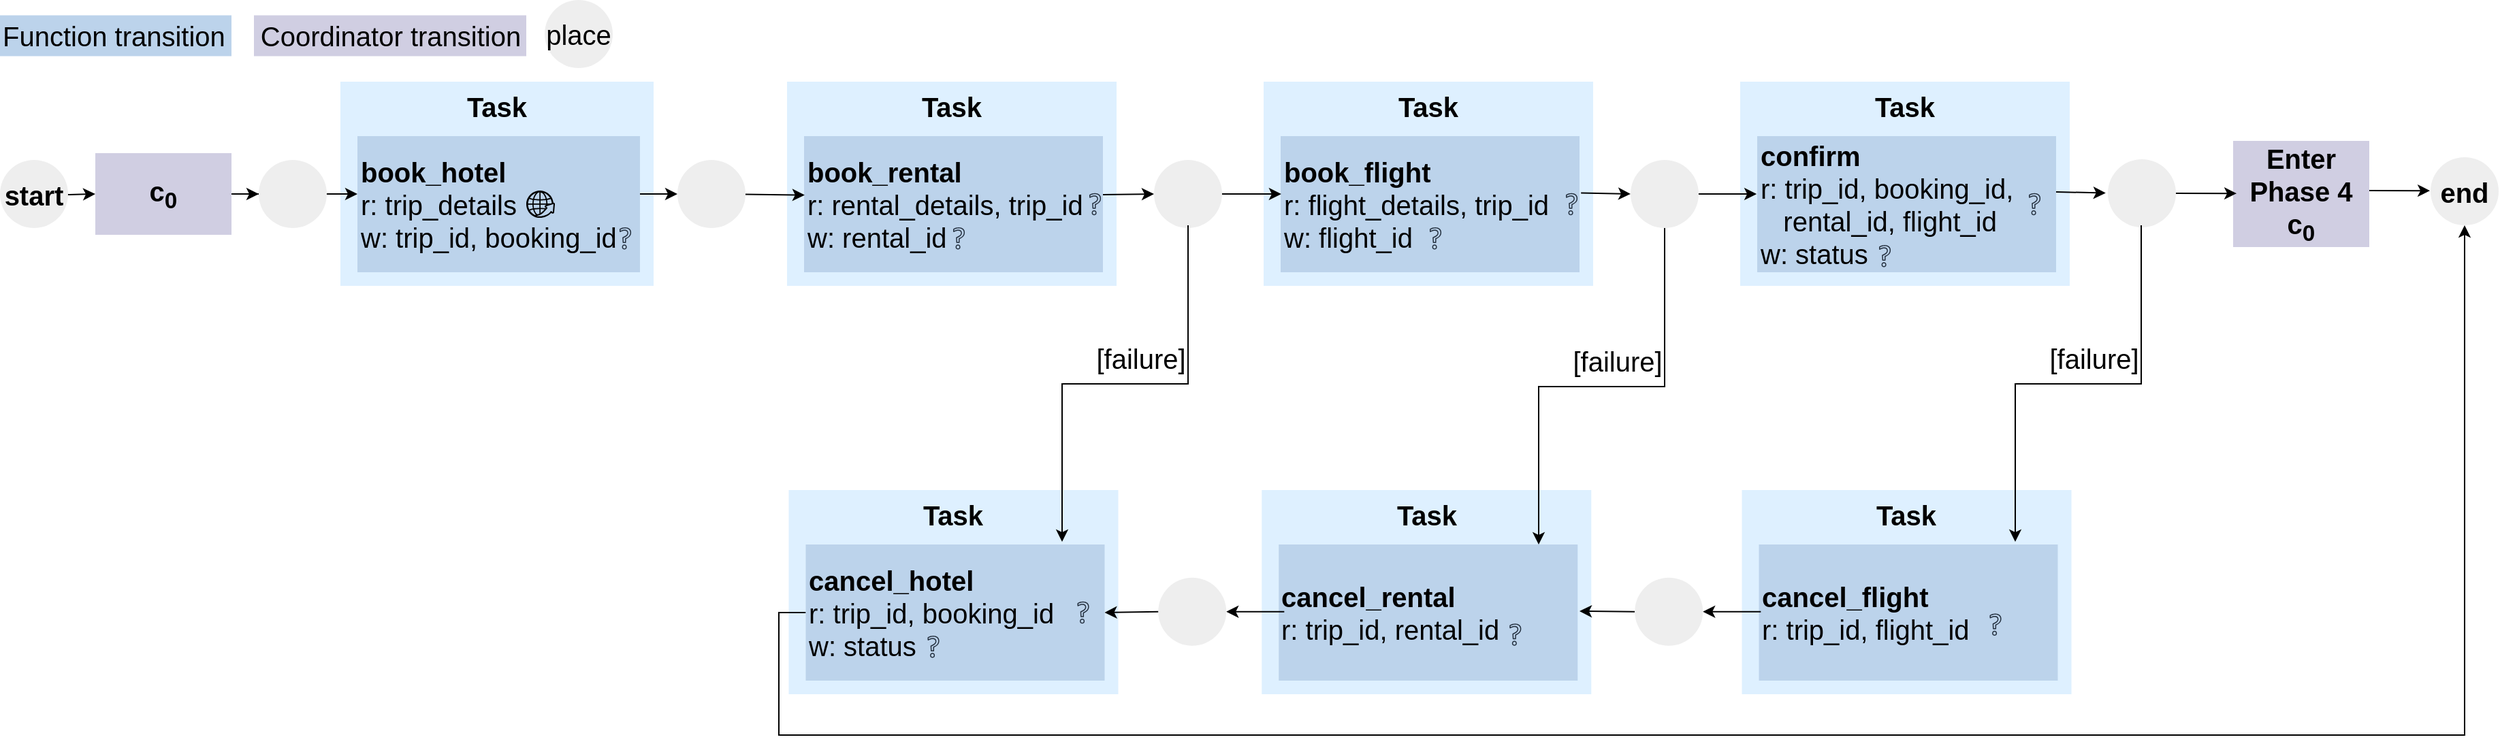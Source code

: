 <mxfile version="15.4.0" type="device"><diagram id="yiRDfCdH8cYX3cv1Tssn" name="Page-1"><mxGraphModel dx="2418" dy="960" grid="1" gridSize="10" guides="1" tooltips="1" connect="1" arrows="1" fold="1" page="1" pageScale="1" pageWidth="827" pageHeight="1169" math="0" shadow="0"><root><mxCell id="0"/><mxCell id="1" parent="0"/><mxCell id="hJnlzsFjaQU5ausYhyBK-1" value="&lt;b&gt;Task&lt;/b&gt;" style="rounded=0;whiteSpace=wrap;html=1;fontSize=20;align=center;verticalAlign=top;strokeColor=none;fillColor=#DEF0FF;" parent="1" vertex="1"><mxGeometry x="-270" y="330" width="230" height="150" as="geometry"/></mxCell><mxCell id="RQtrrZ3ROyKTZi_biovk-3" style="edgeStyle=orthogonalEdgeStyle;rounded=0;orthogonalLoop=1;jettySize=auto;html=1;entryX=0;entryY=0.5;entryDx=0;entryDy=0;fontSize=20;" parent="1" target="RQtrrZ3ROyKTZi_biovk-2" edge="1"><mxGeometry relative="1" as="geometry"><mxPoint x="-490" y="412.5" as="sourcePoint"/></mxGeometry></mxCell><mxCell id="RQtrrZ3ROyKTZi_biovk-6" style="edgeStyle=orthogonalEdgeStyle;rounded=0;orthogonalLoop=1;jettySize=auto;html=1;entryX=0;entryY=0.5;entryDx=0;entryDy=0;fontSize=20;" parent="1" source="RQtrrZ3ROyKTZi_biovk-2" target="iMvOnQ8N4D5ylPpda1Gn-2" edge="1"><mxGeometry relative="1" as="geometry"><mxPoint x="-360" y="412.5" as="targetPoint"/></mxGeometry></mxCell><mxCell id="RQtrrZ3ROyKTZi_biovk-2" value="c&lt;sub&gt;0&lt;/sub&gt;" style="rounded=0;whiteSpace=wrap;html=1;fontSize=20;fillColor=#d0cee2;strokeColor=none;fontStyle=1" parent="1" vertex="1"><mxGeometry x="-450" y="382.5" width="100" height="60" as="geometry"/></mxCell><mxCell id="RQtrrZ3ROyKTZi_biovk-8" style="edgeStyle=orthogonalEdgeStyle;rounded=0;orthogonalLoop=1;jettySize=auto;html=1;entryX=0;entryY=0.5;entryDx=0;entryDy=0;fontSize=20;" parent="1" edge="1"><mxGeometry relative="1" as="geometry"><mxPoint x="-257.5" y="412.5" as="targetPoint"/><mxPoint x="-300" y="412.5" as="sourcePoint"/></mxGeometry></mxCell><mxCell id="FjUiIToW6S3Nz0YTUFFR-51" style="edgeStyle=none;rounded=0;orthogonalLoop=1;jettySize=auto;html=1;exitX=1;exitY=0.5;exitDx=0;exitDy=0;entryX=0;entryY=0.5;entryDx=0;entryDy=0;fontSize=20;" parent="1" edge="1" target="iMvOnQ8N4D5ylPpda1Gn-4"><mxGeometry relative="1" as="geometry"><mxPoint x="-32.5" y="360" as="targetPoint"/><mxPoint x="-50" y="412.5" as="sourcePoint"/></mxGeometry></mxCell><mxCell id="CbNxi4T1dEzjD8uQ3He0-1" value="&lt;b&gt;book_hotel&lt;br&gt;&lt;/b&gt;r: trip_details&lt;br&gt;w: trip_id, booking_id" style="rounded=0;whiteSpace=wrap;html=1;fontSize=20;align=left;fillColor=#BCD3EB;strokeColor=none;" parent="1" vertex="1"><mxGeometry x="-257.5" y="370" width="207.5" height="100" as="geometry"/></mxCell><mxCell id="FjUiIToW6S3Nz0YTUFFR-16" value="" style="sketch=0;outlineConnect=0;fontColor=#232F3E;gradientColor=none;fillColor=#232F3E;strokeColor=none;dashed=0;verticalLabelPosition=bottom;verticalAlign=top;align=center;html=1;fontSize=12;fontStyle=0;aspect=fixed;pointerEvents=1;shape=mxgraph.aws4.question;" parent="1" vertex="1"><mxGeometry x="-65" y="437" width="8.54" height="16.25" as="geometry"/></mxCell><mxCell id="iMvOnQ8N4D5ylPpda1Gn-1" value="start" style="ellipse;whiteSpace=wrap;html=1;aspect=fixed;fontSize=20;fontStyle=1;fillColor=#eeeeee;strokeColor=none;" parent="1" vertex="1"><mxGeometry x="-520" y="387.5" width="50" height="50" as="geometry"/></mxCell><mxCell id="iMvOnQ8N4D5ylPpda1Gn-2" value="" style="ellipse;whiteSpace=wrap;html=1;aspect=fixed;fontSize=20;fontStyle=1;fillColor=#eeeeee;strokeColor=none;" parent="1" vertex="1"><mxGeometry x="-330" y="387.5" width="50" height="50" as="geometry"/></mxCell><mxCell id="25ldnDzPF8gZ6VHMZ7uv-1" value="Function transition" style="rounded=0;whiteSpace=wrap;html=1;fontSize=20;align=left;fillColor=#BCD3EB;strokeColor=none;" parent="1" vertex="1"><mxGeometry x="-520" y="281.25" width="170" height="30" as="geometry"/></mxCell><mxCell id="25ldnDzPF8gZ6VHMZ7uv-2" value="&lt;span style=&quot;font-weight: normal&quot;&gt;Coordinator transition&lt;/span&gt;" style="rounded=0;whiteSpace=wrap;html=1;fontSize=20;fillColor=#d0cee2;strokeColor=none;fontStyle=1" parent="1" vertex="1"><mxGeometry x="-333.5" y="281.25" width="200" height="30" as="geometry"/></mxCell><mxCell id="25ldnDzPF8gZ6VHMZ7uv-3" value="&lt;span style=&quot;font-weight: normal&quot;&gt;place&lt;/span&gt;" style="ellipse;whiteSpace=wrap;html=1;aspect=fixed;fontSize=20;fontStyle=1;fillColor=#eeeeee;strokeColor=none;" parent="1" vertex="1"><mxGeometry x="-120" y="270" width="50" height="50" as="geometry"/></mxCell><mxCell id="-YWQjKllagBawQViLsOK-1" value="" style="sketch=0;html=1;aspect=fixed;strokeColor=none;shadow=0;align=center;verticalAlign=top;fillColor=#000000;shape=mxgraph.gcp2.globe_world" vertex="1" parent="1"><mxGeometry x="-133.5" y="410" width="21.05" height="20" as="geometry"/></mxCell><mxCell id="-YWQjKllagBawQViLsOK-2" value="&lt;b&gt;Task&lt;/b&gt;" style="rounded=0;whiteSpace=wrap;html=1;fontSize=20;align=center;verticalAlign=top;strokeColor=none;fillColor=#DEF0FF;" vertex="1" parent="1"><mxGeometry x="58" y="330" width="242" height="150" as="geometry"/></mxCell><mxCell id="-YWQjKllagBawQViLsOK-3" value="&lt;b&gt;book_rental&lt;br&gt;&lt;/b&gt;r: rental_details, trip_id&lt;br&gt;w: rental_id" style="rounded=0;whiteSpace=wrap;html=1;fontSize=20;align=left;fillColor=#BCD3EB;strokeColor=none;" vertex="1" parent="1"><mxGeometry x="70.5" y="370" width="219.5" height="100" as="geometry"/></mxCell><mxCell id="-YWQjKllagBawQViLsOK-4" value="" style="sketch=0;outlineConnect=0;fontColor=#232F3E;gradientColor=none;fillColor=#232F3E;strokeColor=none;dashed=0;verticalLabelPosition=bottom;verticalAlign=top;align=center;html=1;fontSize=12;fontStyle=0;aspect=fixed;pointerEvents=1;shape=mxgraph.aws4.question;" vertex="1" parent="1"><mxGeometry x="180" y="437" width="8.54" height="16.25" as="geometry"/></mxCell><mxCell id="-YWQjKllagBawQViLsOK-6" value="" style="sketch=0;outlineConnect=0;fontColor=#232F3E;gradientColor=none;fillColor=#232F3E;strokeColor=none;dashed=0;verticalLabelPosition=bottom;verticalAlign=top;align=center;html=1;fontSize=12;fontStyle=0;aspect=fixed;pointerEvents=1;shape=mxgraph.aws4.question;" vertex="1" parent="1"><mxGeometry x="280" y="411.88" width="8.54" height="16.25" as="geometry"/></mxCell><mxCell id="-YWQjKllagBawQViLsOK-7" style="edgeStyle=none;rounded=0;orthogonalLoop=1;jettySize=auto;html=1;entryX=0;entryY=0.5;entryDx=0;entryDy=0;fontSize=20;" edge="1" parent="1" target="-YWQjKllagBawQViLsOK-9"><mxGeometry relative="1" as="geometry"><mxPoint x="317.5" y="360" as="targetPoint"/><mxPoint x="290" y="413" as="sourcePoint"/></mxGeometry></mxCell><mxCell id="-YWQjKllagBawQViLsOK-10" value="&lt;b&gt;Task&lt;/b&gt;" style="rounded=0;whiteSpace=wrap;html=1;fontSize=20;align=center;verticalAlign=top;strokeColor=none;fillColor=#DEF0FF;" vertex="1" parent="1"><mxGeometry x="408" y="330" width="242" height="150" as="geometry"/></mxCell><mxCell id="-YWQjKllagBawQViLsOK-11" value="&lt;b&gt;book_flight&lt;br&gt;&lt;/b&gt;r: flight_details, trip_id&lt;br&gt;w: flight_id" style="rounded=0;whiteSpace=wrap;html=1;fontSize=20;align=left;fillColor=#BCD3EB;strokeColor=none;" vertex="1" parent="1"><mxGeometry x="420.5" y="370" width="219.5" height="100" as="geometry"/></mxCell><mxCell id="-YWQjKllagBawQViLsOK-12" value="" style="sketch=0;outlineConnect=0;fontColor=#232F3E;gradientColor=none;fillColor=#232F3E;strokeColor=none;dashed=0;verticalLabelPosition=bottom;verticalAlign=top;align=center;html=1;fontSize=12;fontStyle=0;aspect=fixed;pointerEvents=1;shape=mxgraph.aws4.question;" vertex="1" parent="1"><mxGeometry x="530" y="437" width="8.54" height="16.25" as="geometry"/></mxCell><mxCell id="-YWQjKllagBawQViLsOK-13" value="" style="sketch=0;outlineConnect=0;fontColor=#232F3E;gradientColor=none;fillColor=#232F3E;strokeColor=none;dashed=0;verticalLabelPosition=bottom;verticalAlign=top;align=center;html=1;fontSize=12;fontStyle=0;aspect=fixed;pointerEvents=1;shape=mxgraph.aws4.question;" vertex="1" parent="1"><mxGeometry x="630" y="411.88" width="8.54" height="16.25" as="geometry"/></mxCell><mxCell id="-YWQjKllagBawQViLsOK-15" style="edgeStyle=none;rounded=0;orthogonalLoop=1;jettySize=auto;html=1;exitX=1.005;exitY=0.417;exitDx=0;exitDy=0;entryX=0;entryY=0.5;entryDx=0;entryDy=0;fontSize=20;exitPerimeter=0;" edge="1" parent="1" target="-YWQjKllagBawQViLsOK-17" source="-YWQjKllagBawQViLsOK-11"><mxGeometry relative="1" as="geometry"><mxPoint x="667.5" y="360" as="targetPoint"/><mxPoint x="650" y="412.5" as="sourcePoint"/></mxGeometry></mxCell><mxCell id="-YWQjKllagBawQViLsOK-18" value="&lt;b&gt;Task&lt;/b&gt;" style="rounded=0;whiteSpace=wrap;html=1;fontSize=20;align=center;verticalAlign=top;strokeColor=none;fillColor=#DEF0FF;" vertex="1" parent="1"><mxGeometry x="758" y="330" width="242" height="150" as="geometry"/></mxCell><mxCell id="-YWQjKllagBawQViLsOK-19" value="&lt;b&gt;confirm&lt;br&gt;&lt;/b&gt;r: trip_id, booking_id,&lt;br&gt;&amp;nbsp; &amp;nbsp;rental_id, flight_id&lt;br&gt;w: status" style="rounded=0;whiteSpace=wrap;html=1;fontSize=20;align=left;fillColor=#BCD3EB;strokeColor=none;" vertex="1" parent="1"><mxGeometry x="770.5" y="370" width="219.5" height="100" as="geometry"/></mxCell><mxCell id="-YWQjKllagBawQViLsOK-20" value="" style="sketch=0;outlineConnect=0;fontColor=#232F3E;gradientColor=none;fillColor=#232F3E;strokeColor=none;dashed=0;verticalLabelPosition=bottom;verticalAlign=top;align=center;html=1;fontSize=12;fontStyle=0;aspect=fixed;pointerEvents=1;shape=mxgraph.aws4.question;" vertex="1" parent="1"><mxGeometry x="860" y="450" width="8.54" height="16.25" as="geometry"/></mxCell><mxCell id="-YWQjKllagBawQViLsOK-21" value="" style="sketch=0;outlineConnect=0;fontColor=#232F3E;gradientColor=none;fillColor=#232F3E;strokeColor=none;dashed=0;verticalLabelPosition=bottom;verticalAlign=top;align=center;html=1;fontSize=12;fontStyle=0;aspect=fixed;pointerEvents=1;shape=mxgraph.aws4.question;" vertex="1" parent="1"><mxGeometry x="970" y="411.88" width="8.54" height="16.25" as="geometry"/></mxCell><mxCell id="-YWQjKllagBawQViLsOK-23" style="edgeStyle=none;rounded=0;orthogonalLoop=1;jettySize=auto;html=1;exitX=1.005;exitY=0.417;exitDx=0;exitDy=0;entryX=0;entryY=0.5;entryDx=0;entryDy=0;fontSize=20;exitPerimeter=0;" edge="1" parent="1"><mxGeometry relative="1" as="geometry"><mxPoint x="1026.4" y="411.8" as="targetPoint"/><mxPoint x="989.998" y="411.0" as="sourcePoint"/></mxGeometry></mxCell><mxCell id="-YWQjKllagBawQViLsOK-16" style="edgeStyle=none;rounded=0;orthogonalLoop=1;jettySize=auto;html=1;exitX=1;exitY=0.5;exitDx=0;exitDy=0;entryX=-0.002;entryY=0.425;entryDx=0;entryDy=0;fontSize=20;entryPerimeter=0;" edge="1" parent="1" target="-YWQjKllagBawQViLsOK-19"><mxGeometry relative="1" as="geometry"><mxPoint x="707.5" y="412.5" as="sourcePoint"/><mxPoint x="757.5" y="412.5" as="targetPoint"/></mxGeometry></mxCell><mxCell id="-YWQjKllagBawQViLsOK-17" value="" style="ellipse;whiteSpace=wrap;html=1;aspect=fixed;fontSize=20;fontStyle=1;fillColor=#eeeeee;strokeColor=none;" vertex="1" parent="1"><mxGeometry x="677.5" y="387.5" width="50" height="50" as="geometry"/></mxCell><mxCell id="-YWQjKllagBawQViLsOK-8" style="edgeStyle=none;rounded=0;orthogonalLoop=1;jettySize=auto;html=1;exitX=1;exitY=0.5;exitDx=0;exitDy=0;entryX=0.002;entryY=0.425;entryDx=0;entryDy=0;fontSize=20;entryPerimeter=0;" edge="1" parent="1" target="-YWQjKllagBawQViLsOK-11"><mxGeometry relative="1" as="geometry"><mxPoint x="357.5" y="412.5" as="sourcePoint"/><mxPoint x="407.5" y="412.5" as="targetPoint"/></mxGeometry></mxCell><mxCell id="-YWQjKllagBawQViLsOK-9" value="" style="ellipse;whiteSpace=wrap;html=1;aspect=fixed;fontSize=20;fontStyle=1;fillColor=#eeeeee;strokeColor=none;" vertex="1" parent="1"><mxGeometry x="327.5" y="387.5" width="50" height="50" as="geometry"/></mxCell><mxCell id="FjUiIToW6S3Nz0YTUFFR-18" style="edgeStyle=none;rounded=0;orthogonalLoop=1;jettySize=auto;html=1;exitX=1;exitY=0.5;exitDx=0;exitDy=0;entryX=0.002;entryY=0.433;entryDx=0;entryDy=0;fontSize=20;entryPerimeter=0;" parent="1" edge="1" target="-YWQjKllagBawQViLsOK-3"><mxGeometry relative="1" as="geometry"><mxPoint x="7.5" y="412.5" as="sourcePoint"/><mxPoint x="57.5" y="412.5" as="targetPoint"/></mxGeometry></mxCell><mxCell id="iMvOnQ8N4D5ylPpda1Gn-4" value="" style="ellipse;whiteSpace=wrap;html=1;aspect=fixed;fontSize=20;fontStyle=1;fillColor=#eeeeee;strokeColor=none;" parent="1" vertex="1"><mxGeometry x="-22.5" y="387.5" width="50" height="50" as="geometry"/></mxCell><mxCell id="-YWQjKllagBawQViLsOK-28" value="&lt;b&gt;Task&lt;/b&gt;" style="rounded=0;whiteSpace=wrap;html=1;fontSize=20;align=center;verticalAlign=top;strokeColor=none;fillColor=#DEF0FF;" vertex="1" parent="1"><mxGeometry x="406.63" y="630" width="242" height="150" as="geometry"/></mxCell><mxCell id="-YWQjKllagBawQViLsOK-29" value="&lt;b&gt;cancel_rental&lt;br&gt;&lt;/b&gt;r: trip_id, rental_id" style="rounded=0;whiteSpace=wrap;html=1;fontSize=20;align=left;fillColor=#BCD3EB;strokeColor=none;" vertex="1" parent="1"><mxGeometry x="419.13" y="670" width="219.5" height="100" as="geometry"/></mxCell><mxCell id="-YWQjKllagBawQViLsOK-31" value="" style="sketch=0;outlineConnect=0;fontColor=#232F3E;gradientColor=none;fillColor=#232F3E;strokeColor=none;dashed=0;verticalLabelPosition=bottom;verticalAlign=top;align=center;html=1;fontSize=12;fontStyle=0;aspect=fixed;pointerEvents=1;shape=mxgraph.aws4.question;" vertex="1" parent="1"><mxGeometry x="588.63" y="728.12" width="8.54" height="16.25" as="geometry"/></mxCell><mxCell id="-YWQjKllagBawQViLsOK-38" style="edgeStyle=none;rounded=0;orthogonalLoop=1;jettySize=auto;html=1;entryX=0;entryY=0.5;entryDx=0;entryDy=0;fontSize=20;startArrow=classic;startFill=1;endArrow=none;endFill=0;" edge="1" parent="1" target="-YWQjKllagBawQViLsOK-40"><mxGeometry relative="1" as="geometry"><mxPoint x="670.6" y="666.87" as="targetPoint"/><mxPoint x="640" y="719" as="sourcePoint"/></mxGeometry></mxCell><mxCell id="-YWQjKllagBawQViLsOK-40" value="" style="ellipse;whiteSpace=wrap;html=1;aspect=fixed;fontSize=20;fontStyle=1;fillColor=#eeeeee;strokeColor=none;" vertex="1" parent="1"><mxGeometry x="680.6" y="694.37" width="50" height="50" as="geometry"/></mxCell><mxCell id="-YWQjKllagBawQViLsOK-43" style="edgeStyle=none;rounded=0;orthogonalLoop=1;jettySize=auto;html=1;exitX=1;exitY=0.5;exitDx=0;exitDy=0;entryX=-0.002;entryY=0.425;entryDx=0;entryDy=0;fontSize=20;entryPerimeter=0;startArrow=classic;startFill=1;endArrow=none;endFill=0;" edge="1" parent="1" source="-YWQjKllagBawQViLsOK-44"><mxGeometry relative="1" as="geometry"><mxPoint x="360.6" y="719.37" as="sourcePoint"/><mxPoint x="423.161" y="719.37" as="targetPoint"/></mxGeometry></mxCell><mxCell id="-YWQjKllagBawQViLsOK-44" value="" style="ellipse;whiteSpace=wrap;html=1;aspect=fixed;fontSize=20;fontStyle=1;fillColor=#eeeeee;strokeColor=none;" vertex="1" parent="1"><mxGeometry x="330.6" y="694.37" width="50" height="50" as="geometry"/></mxCell><mxCell id="-YWQjKllagBawQViLsOK-49" value="&lt;b&gt;Task&lt;/b&gt;" style="rounded=0;whiteSpace=wrap;html=1;fontSize=20;align=center;verticalAlign=top;strokeColor=none;fillColor=#DEF0FF;" vertex="1" parent="1"><mxGeometry x="59.25" y="630" width="242" height="150" as="geometry"/></mxCell><mxCell id="-YWQjKllagBawQViLsOK-65" style="edgeStyle=orthogonalEdgeStyle;rounded=0;orthogonalLoop=1;jettySize=auto;html=1;exitX=0;exitY=0.5;exitDx=0;exitDy=0;entryX=0.5;entryY=1;entryDx=0;entryDy=0;fontSize=20;startArrow=none;startFill=0;endArrow=classic;endFill=1;" edge="1" parent="1" source="-YWQjKllagBawQViLsOK-50" target="-YWQjKllagBawQViLsOK-58"><mxGeometry relative="1" as="geometry"><Array as="points"><mxPoint x="52" y="720"/><mxPoint x="52" y="810"/><mxPoint x="1290" y="810"/></Array></mxGeometry></mxCell><mxCell id="-YWQjKllagBawQViLsOK-50" value="&lt;b&gt;cancel_hotel&lt;br&gt;&lt;/b&gt;r: trip_id, booking_id&lt;br&gt;w: status" style="rounded=0;whiteSpace=wrap;html=1;fontSize=20;align=left;fillColor=#BCD3EB;strokeColor=none;" vertex="1" parent="1"><mxGeometry x="71.75" y="670" width="219.5" height="100" as="geometry"/></mxCell><mxCell id="-YWQjKllagBawQViLsOK-51" value="" style="sketch=0;outlineConnect=0;fontColor=#232F3E;gradientColor=none;fillColor=#232F3E;strokeColor=none;dashed=0;verticalLabelPosition=bottom;verticalAlign=top;align=center;html=1;fontSize=12;fontStyle=0;aspect=fixed;pointerEvents=1;shape=mxgraph.aws4.question;" vertex="1" parent="1"><mxGeometry x="161.25" y="737" width="8.54" height="16.25" as="geometry"/></mxCell><mxCell id="-YWQjKllagBawQViLsOK-52" value="" style="sketch=0;outlineConnect=0;fontColor=#232F3E;gradientColor=none;fillColor=#232F3E;strokeColor=none;dashed=0;verticalLabelPosition=bottom;verticalAlign=top;align=center;html=1;fontSize=12;fontStyle=0;aspect=fixed;pointerEvents=1;shape=mxgraph.aws4.question;" vertex="1" parent="1"><mxGeometry x="271.25" y="711.87" width="8.54" height="16.25" as="geometry"/></mxCell><mxCell id="-YWQjKllagBawQViLsOK-53" value="&lt;b&gt;Task&lt;/b&gt;" style="rounded=0;whiteSpace=wrap;html=1;fontSize=20;align=center;verticalAlign=top;strokeColor=none;fillColor=#DEF0FF;" vertex="1" parent="1"><mxGeometry x="759.25" y="630" width="242" height="150" as="geometry"/></mxCell><mxCell id="-YWQjKllagBawQViLsOK-54" value="&lt;b&gt;cancel_flight&lt;br&gt;&lt;/b&gt;r: trip_id, flight_id&lt;br&gt;" style="rounded=0;whiteSpace=wrap;html=1;fontSize=20;align=left;fillColor=#BCD3EB;strokeColor=none;" vertex="1" parent="1"><mxGeometry x="771.75" y="670" width="219.5" height="100" as="geometry"/></mxCell><mxCell id="-YWQjKllagBawQViLsOK-55" value="" style="sketch=0;outlineConnect=0;fontColor=#232F3E;gradientColor=none;fillColor=#232F3E;strokeColor=none;dashed=0;verticalLabelPosition=bottom;verticalAlign=top;align=center;html=1;fontSize=12;fontStyle=0;aspect=fixed;pointerEvents=1;shape=mxgraph.aws4.question;" vertex="1" parent="1"><mxGeometry x="941.25" y="720.75" width="8.54" height="16.25" as="geometry"/></mxCell><mxCell id="-YWQjKllagBawQViLsOK-42" style="edgeStyle=none;rounded=0;orthogonalLoop=1;jettySize=auto;html=1;exitX=1;exitY=0.5;exitDx=0;exitDy=0;entryX=0;entryY=0.5;entryDx=0;entryDy=0;fontSize=20;startArrow=classic;startFill=1;endArrow=none;endFill=0;" edge="1" parent="1" target="-YWQjKllagBawQViLsOK-44" source="-YWQjKllagBawQViLsOK-50"><mxGeometry relative="1" as="geometry"><mxPoint x="320.6" y="666.87" as="targetPoint"/><mxPoint x="294.198" y="718.57" as="sourcePoint"/></mxGeometry></mxCell><mxCell id="-YWQjKllagBawQViLsOK-47" style="edgeStyle=orthogonalEdgeStyle;rounded=0;orthogonalLoop=1;jettySize=auto;html=1;exitX=0.5;exitY=1;exitDx=0;exitDy=0;" edge="1" parent="1" source="-YWQjKllagBawQViLsOK-17"><mxGeometry relative="1" as="geometry"><mxPoint x="610" y="670" as="targetPoint"/><mxPoint x="529" y="470" as="sourcePoint"/><Array as="points"><mxPoint x="703" y="554"/><mxPoint x="610" y="554"/><mxPoint x="610" y="670"/></Array></mxGeometry></mxCell><mxCell id="-YWQjKllagBawQViLsOK-56" value="[failure]" style="text;html=1;strokeColor=none;fillColor=none;align=center;verticalAlign=middle;whiteSpace=wrap;rounded=0;fontSize=20;" vertex="1" parent="1"><mxGeometry x="637.63" y="520" width="60" height="30" as="geometry"/></mxCell><mxCell id="-YWQjKllagBawQViLsOK-39" style="edgeStyle=none;rounded=0;orthogonalLoop=1;jettySize=auto;html=1;exitX=1;exitY=0.5;exitDx=0;exitDy=0;entryX=-0.002;entryY=0.425;entryDx=0;entryDy=0;fontSize=20;entryPerimeter=0;startArrow=classic;startFill=1;endArrow=none;endFill=0;" edge="1" parent="1" source="-YWQjKllagBawQViLsOK-40"><mxGeometry relative="1" as="geometry"><mxPoint x="710.6" y="719.37" as="sourcePoint"/><mxPoint x="773.161" y="719.37" as="targetPoint"/></mxGeometry></mxCell><mxCell id="-YWQjKllagBawQViLsOK-57" value="Enter Phase 4 c&lt;sub&gt;0&lt;/sub&gt;" style="rounded=0;whiteSpace=wrap;html=1;fontSize=20;fillColor=#d0cee2;strokeColor=none;fontStyle=1" vertex="1" parent="1"><mxGeometry x="1120" y="373.5" width="100" height="78" as="geometry"/></mxCell><mxCell id="-YWQjKllagBawQViLsOK-58" value="end" style="ellipse;whiteSpace=wrap;html=1;aspect=fixed;fontSize=20;fontStyle=1;fillColor=#eeeeee;strokeColor=none;" vertex="1" parent="1"><mxGeometry x="1265" y="385.5" width="50" height="50" as="geometry"/></mxCell><mxCell id="-YWQjKllagBawQViLsOK-59" style="edgeStyle=none;rounded=0;orthogonalLoop=1;jettySize=auto;html=1;exitX=1;exitY=0.5;exitDx=0;exitDy=0;entryX=-0.002;entryY=0.425;entryDx=0;entryDy=0;fontSize=20;entryPerimeter=0;" edge="1" parent="1" source="-YWQjKllagBawQViLsOK-22"><mxGeometry relative="1" as="geometry"><mxPoint x="1060.0" y="412.08" as="sourcePoint"/><mxPoint x="1122.561" y="412.08" as="targetPoint"/></mxGeometry></mxCell><mxCell id="-YWQjKllagBawQViLsOK-22" value="" style="ellipse;whiteSpace=wrap;html=1;aspect=fixed;fontSize=20;fontStyle=1;fillColor=#eeeeee;strokeColor=none;" vertex="1" parent="1"><mxGeometry x="1028" y="387" width="50" height="50" as="geometry"/></mxCell><mxCell id="-YWQjKllagBawQViLsOK-60" style="edgeStyle=none;rounded=0;orthogonalLoop=1;jettySize=auto;html=1;exitX=1;exitY=0.5;exitDx=0;exitDy=0;entryX=-0.002;entryY=0.425;entryDx=0;entryDy=0;fontSize=20;entryPerimeter=0;" edge="1" parent="1"><mxGeometry relative="1" as="geometry"><mxPoint x="1220" y="410" as="sourcePoint"/><mxPoint x="1264.561" y="410.08" as="targetPoint"/></mxGeometry></mxCell><mxCell id="-YWQjKllagBawQViLsOK-61" style="edgeStyle=orthogonalEdgeStyle;rounded=0;orthogonalLoop=1;jettySize=auto;html=1;exitX=0.5;exitY=1;exitDx=0;exitDy=0;" edge="1" parent="1"><mxGeometry relative="1" as="geometry"><mxPoint x="960" y="668" as="targetPoint"/><mxPoint x="1052.5" y="435.5" as="sourcePoint"/><Array as="points"><mxPoint x="1053" y="552"/><mxPoint x="960" y="552"/><mxPoint x="960" y="668"/></Array></mxGeometry></mxCell><mxCell id="-YWQjKllagBawQViLsOK-62" value="[failure]" style="text;html=1;strokeColor=none;fillColor=none;align=center;verticalAlign=middle;whiteSpace=wrap;rounded=0;fontSize=20;" vertex="1" parent="1"><mxGeometry x="987.63" y="518" width="60" height="30" as="geometry"/></mxCell><mxCell id="-YWQjKllagBawQViLsOK-63" style="edgeStyle=orthogonalEdgeStyle;rounded=0;orthogonalLoop=1;jettySize=auto;html=1;exitX=0.5;exitY=1;exitDx=0;exitDy=0;" edge="1" parent="1"><mxGeometry relative="1" as="geometry"><mxPoint x="260" y="668" as="targetPoint"/><mxPoint x="352.5" y="435.5" as="sourcePoint"/><Array as="points"><mxPoint x="353" y="552"/><mxPoint x="260" y="552"/><mxPoint x="260" y="668"/></Array></mxGeometry></mxCell><mxCell id="-YWQjKllagBawQViLsOK-64" value="[failure]" style="text;html=1;strokeColor=none;fillColor=none;align=center;verticalAlign=middle;whiteSpace=wrap;rounded=0;fontSize=20;" vertex="1" parent="1"><mxGeometry x="287.63" y="518" width="60" height="30" as="geometry"/></mxCell></root></mxGraphModel></diagram></mxfile>